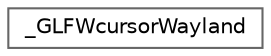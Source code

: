 digraph "类继承关系图"
{
 // LATEX_PDF_SIZE
  bgcolor="transparent";
  edge [fontname=Helvetica,fontsize=10,labelfontname=Helvetica,labelfontsize=10];
  node [fontname=Helvetica,fontsize=10,shape=box,height=0.2,width=0.4];
  rankdir="LR";
  Node0 [id="Node000000",label="_GLFWcursorWayland",height=0.2,width=0.4,color="grey40", fillcolor="white", style="filled",URL="$struct___g_l_f_wcursor_wayland.html",tooltip=" "];
}
